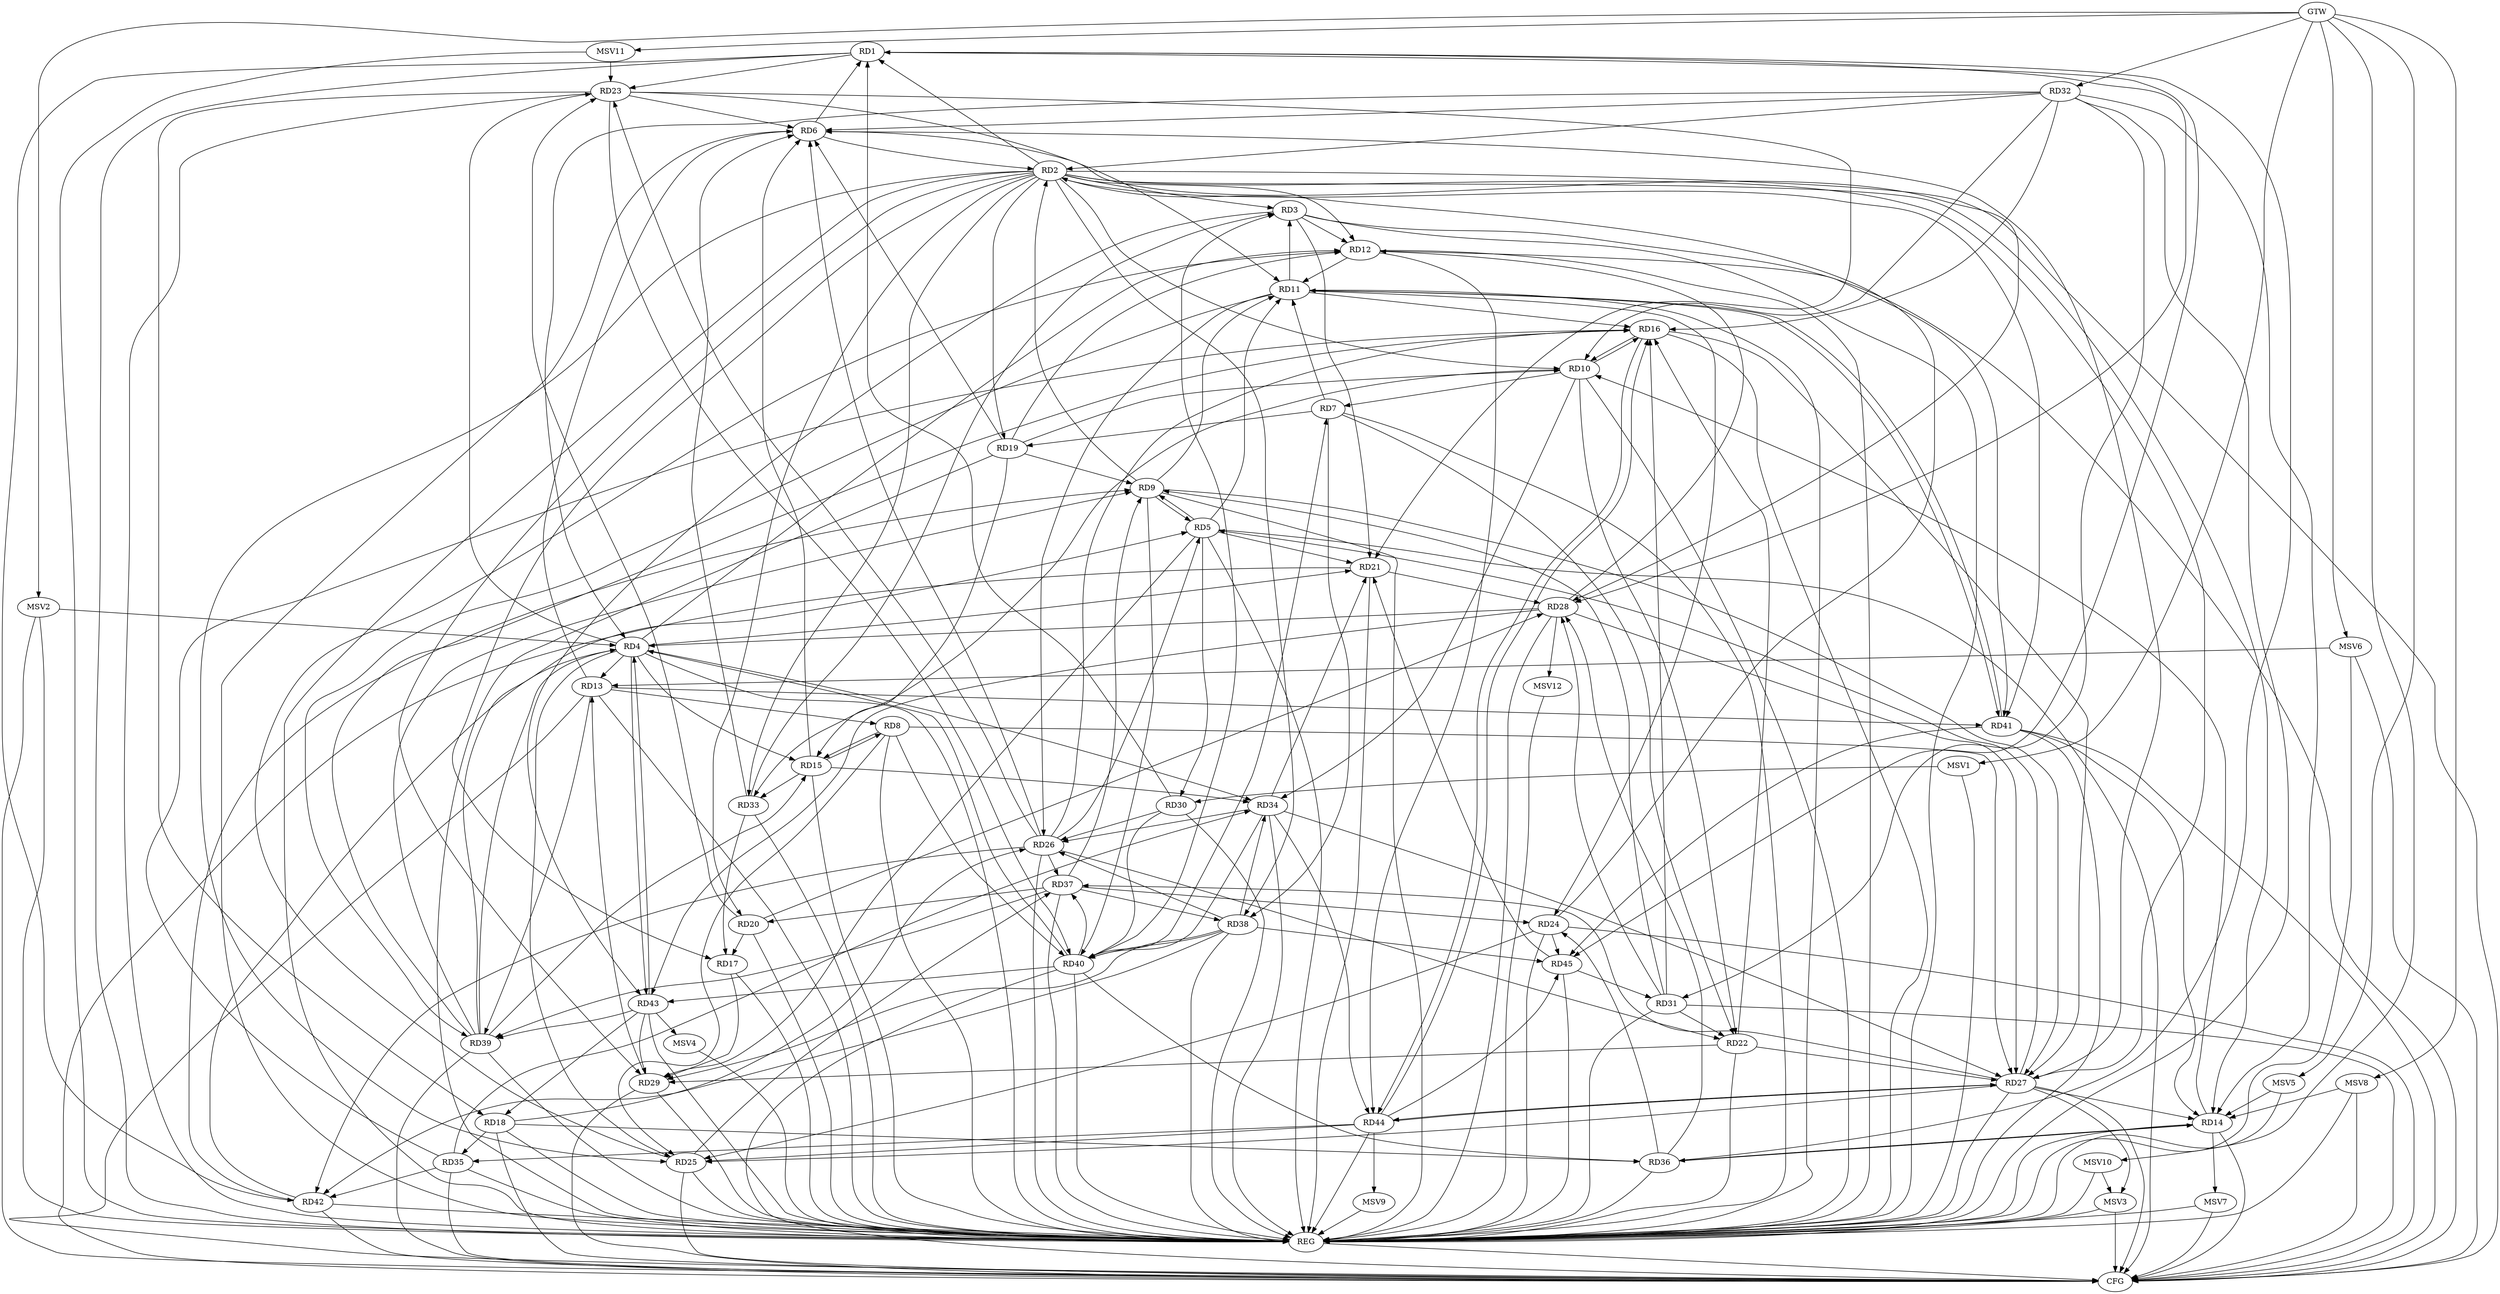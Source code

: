 strict digraph G {
  RD1 [ label="RD1" ];
  RD2 [ label="RD2" ];
  RD3 [ label="RD3" ];
  RD4 [ label="RD4" ];
  RD5 [ label="RD5" ];
  RD6 [ label="RD6" ];
  RD7 [ label="RD7" ];
  RD8 [ label="RD8" ];
  RD9 [ label="RD9" ];
  RD10 [ label="RD10" ];
  RD11 [ label="RD11" ];
  RD12 [ label="RD12" ];
  RD13 [ label="RD13" ];
  RD14 [ label="RD14" ];
  RD15 [ label="RD15" ];
  RD16 [ label="RD16" ];
  RD17 [ label="RD17" ];
  RD18 [ label="RD18" ];
  RD19 [ label="RD19" ];
  RD20 [ label="RD20" ];
  RD21 [ label="RD21" ];
  RD22 [ label="RD22" ];
  RD23 [ label="RD23" ];
  RD24 [ label="RD24" ];
  RD25 [ label="RD25" ];
  RD26 [ label="RD26" ];
  RD27 [ label="RD27" ];
  RD28 [ label="RD28" ];
  RD29 [ label="RD29" ];
  RD30 [ label="RD30" ];
  RD31 [ label="RD31" ];
  RD32 [ label="RD32" ];
  RD33 [ label="RD33" ];
  RD34 [ label="RD34" ];
  RD35 [ label="RD35" ];
  RD36 [ label="RD36" ];
  RD37 [ label="RD37" ];
  RD38 [ label="RD38" ];
  RD39 [ label="RD39" ];
  RD40 [ label="RD40" ];
  RD41 [ label="RD41" ];
  RD42 [ label="RD42" ];
  RD43 [ label="RD43" ];
  RD44 [ label="RD44" ];
  RD45 [ label="RD45" ];
  GTW [ label="GTW" ];
  REG [ label="REG" ];
  CFG [ label="CFG" ];
  MSV1 [ label="MSV1" ];
  MSV2 [ label="MSV2" ];
  MSV3 [ label="MSV3" ];
  MSV4 [ label="MSV4" ];
  MSV5 [ label="MSV5" ];
  MSV6 [ label="MSV6" ];
  MSV7 [ label="MSV7" ];
  MSV8 [ label="MSV8" ];
  MSV9 [ label="MSV9" ];
  MSV10 [ label="MSV10" ];
  MSV11 [ label="MSV11" ];
  MSV12 [ label="MSV12" ];
  RD2 -> RD1;
  RD6 -> RD1;
  RD1 -> RD23;
  RD1 -> RD28;
  RD30 -> RD1;
  RD36 -> RD1;
  RD1 -> RD42;
  RD1 -> RD45;
  RD6 -> RD2;
  RD9 -> RD2;
  RD2 -> RD12;
  RD2 -> RD14;
  RD2 -> RD20;
  RD24 -> RD2;
  RD2 -> RD25;
  RD2 -> RD27;
  RD2 -> RD29;
  RD32 -> RD2;
  RD11 -> RD3;
  RD3 -> RD12;
  RD3 -> RD21;
  RD33 -> RD3;
  RD40 -> RD3;
  RD3 -> RD43;
  RD4 -> RD12;
  RD4 -> RD13;
  RD4 -> RD15;
  RD4 -> RD21;
  RD4 -> RD23;
  RD4 -> RD25;
  RD28 -> RD4;
  RD32 -> RD4;
  RD4 -> RD34;
  RD39 -> RD4;
  RD40 -> RD4;
  RD42 -> RD4;
  RD4 -> RD43;
  RD43 -> RD4;
  RD5 -> RD9;
  RD9 -> RD5;
  RD5 -> RD11;
  RD5 -> RD21;
  RD26 -> RD5;
  RD27 -> RD5;
  RD5 -> RD29;
  RD5 -> RD30;
  RD39 -> RD5;
  RD13 -> RD6;
  RD15 -> RD6;
  RD19 -> RD6;
  RD23 -> RD6;
  RD26 -> RD6;
  RD27 -> RD6;
  RD6 -> RD28;
  RD32 -> RD6;
  RD33 -> RD6;
  RD10 -> RD7;
  RD7 -> RD11;
  RD7 -> RD19;
  RD7 -> RD22;
  RD7 -> RD38;
  RD40 -> RD7;
  RD13 -> RD8;
  RD8 -> RD15;
  RD15 -> RD8;
  RD8 -> RD25;
  RD8 -> RD27;
  RD8 -> RD40;
  RD9 -> RD11;
  RD19 -> RD9;
  RD9 -> RD27;
  RD31 -> RD9;
  RD37 -> RD9;
  RD39 -> RD9;
  RD9 -> RD40;
  RD42 -> RD9;
  RD14 -> RD10;
  RD10 -> RD16;
  RD16 -> RD10;
  RD19 -> RD10;
  RD10 -> RD22;
  RD32 -> RD10;
  RD10 -> RD33;
  RD10 -> RD34;
  RD12 -> RD11;
  RD11 -> RD16;
  RD23 -> RD11;
  RD11 -> RD24;
  RD11 -> RD26;
  RD11 -> RD39;
  RD11 -> RD41;
  RD41 -> RD11;
  RD19 -> RD12;
  RD25 -> RD12;
  RD28 -> RD12;
  RD12 -> RD41;
  RD12 -> RD44;
  RD29 -> RD13;
  RD13 -> RD39;
  RD13 -> RD41;
  RD27 -> RD14;
  RD32 -> RD14;
  RD14 -> RD36;
  RD36 -> RD14;
  RD41 -> RD14;
  RD19 -> RD15;
  RD15 -> RD33;
  RD15 -> RD34;
  RD39 -> RD15;
  RD22 -> RD16;
  RD26 -> RD16;
  RD16 -> RD27;
  RD31 -> RD16;
  RD32 -> RD16;
  RD35 -> RD16;
  RD39 -> RD16;
  RD16 -> RD44;
  RD44 -> RD16;
  RD20 -> RD17;
  RD17 -> RD29;
  RD33 -> RD17;
  RD23 -> RD18;
  RD18 -> RD26;
  RD18 -> RD35;
  RD18 -> RD36;
  RD43 -> RD18;
  RD20 -> RD23;
  RD20 -> RD28;
  RD37 -> RD20;
  RD23 -> RD21;
  RD21 -> RD28;
  RD34 -> RD21;
  RD45 -> RD21;
  RD26 -> RD22;
  RD22 -> RD27;
  RD22 -> RD29;
  RD31 -> RD22;
  RD26 -> RD23;
  RD23 -> RD40;
  RD24 -> RD25;
  RD36 -> RD24;
  RD37 -> RD24;
  RD24 -> RD45;
  RD27 -> RD25;
  RD25 -> RD37;
  RD44 -> RD25;
  RD30 -> RD26;
  RD34 -> RD26;
  RD26 -> RD37;
  RD38 -> RD26;
  RD26 -> RD42;
  RD28 -> RD27;
  RD34 -> RD27;
  RD27 -> RD37;
  RD27 -> RD44;
  RD44 -> RD27;
  RD31 -> RD28;
  RD36 -> RD28;
  RD28 -> RD43;
  RD38 -> RD29;
  RD43 -> RD29;
  RD30 -> RD40;
  RD32 -> RD31;
  RD45 -> RD31;
  RD35 -> RD34;
  RD38 -> RD34;
  RD34 -> RD40;
  RD34 -> RD44;
  RD35 -> RD42;
  RD44 -> RD35;
  RD40 -> RD36;
  RD37 -> RD38;
  RD37 -> RD39;
  RD40 -> RD37;
  RD38 -> RD40;
  RD38 -> RD42;
  RD38 -> RD45;
  RD43 -> RD39;
  RD40 -> RD43;
  RD41 -> RD45;
  RD44 -> RD45;
  GTW -> RD32;
  RD1 -> REG;
  RD2 -> REG;
  RD3 -> REG;
  RD4 -> REG;
  RD5 -> REG;
  RD6 -> REG;
  RD7 -> REG;
  RD8 -> REG;
  RD9 -> REG;
  RD10 -> REG;
  RD11 -> REG;
  RD12 -> REG;
  RD13 -> REG;
  RD14 -> REG;
  RD15 -> REG;
  RD16 -> REG;
  RD17 -> REG;
  RD18 -> REG;
  RD19 -> REG;
  RD20 -> REG;
  RD21 -> REG;
  RD22 -> REG;
  RD23 -> REG;
  RD24 -> REG;
  RD25 -> REG;
  RD26 -> REG;
  RD27 -> REG;
  RD28 -> REG;
  RD29 -> REG;
  RD30 -> REG;
  RD31 -> REG;
  RD32 -> REG;
  RD33 -> REG;
  RD34 -> REG;
  RD35 -> REG;
  RD36 -> REG;
  RD37 -> REG;
  RD38 -> REG;
  RD39 -> REG;
  RD40 -> REG;
  RD41 -> REG;
  RD42 -> REG;
  RD43 -> REG;
  RD44 -> REG;
  RD45 -> REG;
  RD25 -> CFG;
  RD18 -> CFG;
  RD29 -> CFG;
  RD14 -> CFG;
  RD5 -> CFG;
  RD35 -> CFG;
  RD31 -> CFG;
  RD42 -> CFG;
  RD2 -> CFG;
  RD39 -> CFG;
  RD21 -> CFG;
  RD40 -> CFG;
  RD13 -> CFG;
  RD3 -> CFG;
  RD27 -> CFG;
  RD41 -> CFG;
  RD24 -> CFG;
  REG -> CFG;
  RD2 -> RD38;
  RD2 -> RD41;
  RD2 -> RD17;
  RD2 -> RD3;
  RD2 -> RD33;
  RD2 -> RD10;
  RD2 -> RD19;
  MSV1 -> RD30;
  GTW -> MSV1;
  MSV1 -> REG;
  MSV2 -> RD4;
  GTW -> MSV2;
  MSV2 -> REG;
  MSV2 -> CFG;
  RD27 -> MSV3;
  MSV3 -> REG;
  MSV3 -> CFG;
  RD43 -> MSV4;
  MSV4 -> REG;
  MSV5 -> RD14;
  GTW -> MSV5;
  MSV5 -> REG;
  MSV6 -> RD13;
  GTW -> MSV6;
  MSV6 -> REG;
  MSV6 -> CFG;
  RD14 -> MSV7;
  MSV7 -> REG;
  MSV7 -> CFG;
  MSV8 -> RD14;
  GTW -> MSV8;
  MSV8 -> REG;
  MSV8 -> CFG;
  RD44 -> MSV9;
  MSV9 -> REG;
  MSV10 -> MSV3;
  GTW -> MSV10;
  MSV10 -> REG;
  MSV11 -> RD23;
  GTW -> MSV11;
  MSV11 -> REG;
  RD28 -> MSV12;
  MSV12 -> REG;
}
